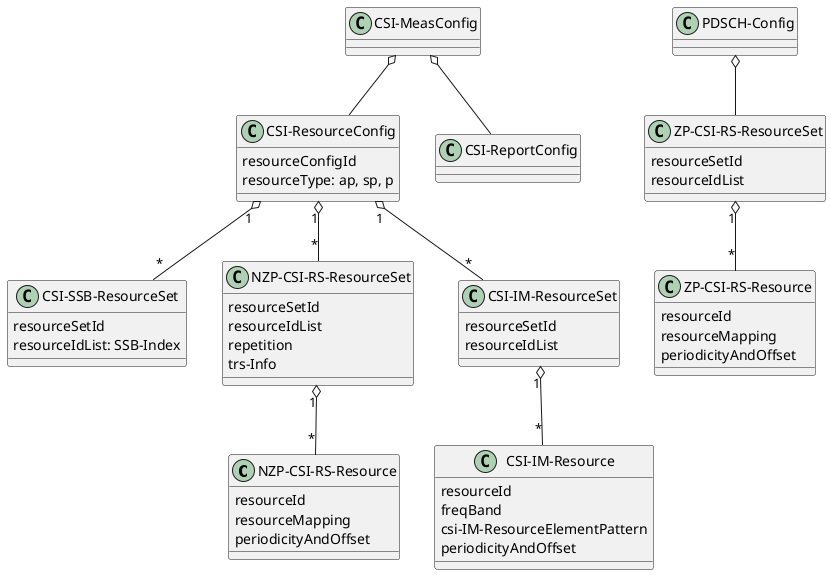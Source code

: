 @startuml CSI RS

' class CSI-ResourcePeriodicityAndOffset
' {
'     periodic : slot
'     offset : slot
' }
' class CSI-FrequencyOccupation
' {
'     startingRB
'     nrofRBs
' }

' class CSI-RS-ResourceMapping
' {
'     "Define the location in freq."
'     nrofPorts
'     freqBand: CSI-FrequencyOccupation
' }


class NZP-CSI-RS-Resource
{
    resourceId
    resourceMapping
    periodicityAndOffset
}

class ZP-CSI-RS-Resource
{
    resourceId
    resourceMapping
    periodicityAndOffset
}

class CSI-IM-Resource
{
    resourceId
    freqBand
    csi-IM-ResourceElementPattern
    periodicityAndOffset
}

''''''''''''''''''''''''''''''''''''''''''''''''''''

class CSI-SSB-ResourceSet
{
    resourceSetId
    resourceIdList: SSB-Index
}

class NZP-CSI-RS-ResourceSet
{
    resourceSetId
    resourceIdList
    repetition
    trs-Info
}
"NZP-CSI-RS-ResourceSet" "1" o-- "*" "NZP-CSI-RS-Resource"

class ZP-CSI-RS-ResourceSet
{
    resourceSetId
    resourceIdList
}
"ZP-CSI-RS-ResourceSet" "1" o-- "*" "ZP-CSI-RS-Resource"

class CSI-IM-ResourceSet
{
    resourceSetId
    resourceIdList
}
"CSI-IM-ResourceSet" "1" o-- "*" "CSI-IM-Resource"

''''''''''''''''''''''''''''''''''''''''''''''''''''

"PDSCH-Config" o-- "ZP-CSI-RS-ResourceSet"

class CSI-ResourceConfig
{
    resourceConfigId
    resourceType: ap, sp, p
}
"CSI-ResourceConfig" "1" o-- "*" "NZP-CSI-RS-ResourceSet"
"CSI-ResourceConfig" "1" o-- "*" "CSI-SSB-ResourceSet"
"CSI-ResourceConfig" "1" o-- "*" "CSI-IM-ResourceSet"


class CSI-MeasConfig
"CSI-MeasConfig" o-- "CSI-ResourceConfig"
"CSI-MeasConfig" o-- "CSI-ReportConfig"

@enduml